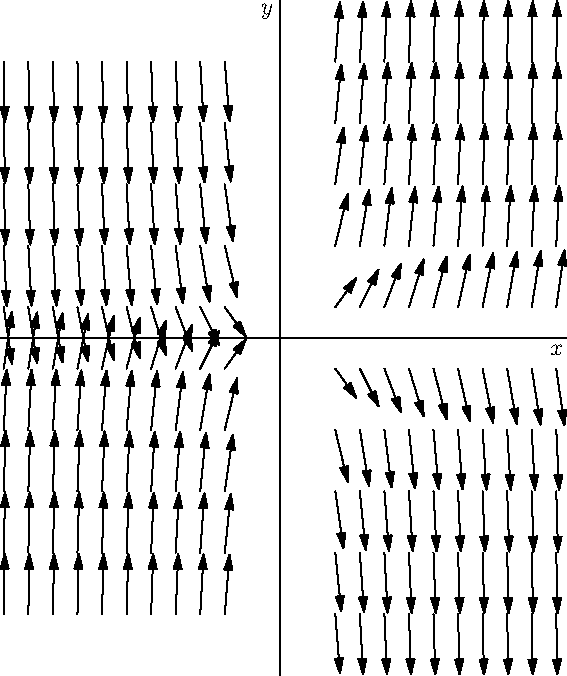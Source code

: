 size(10cm,0);
import contour;
import stats;
import graph;

xlimits(-5,5);  
ylimits(5,5);  
yaxis("$y$");
xaxis("$x$");

path vector(pair z) {return (0,0)--(1/(sqrt(1 + (z.x*z.y)^2)),
(z.x*z.y)/(sqrt(1 + (z.x*z.y)^2)));}

add(vectorfield(vector,(-5,-5),(-1,5)));
add(vectorfield(vector,(1,-5),(5,5)));

